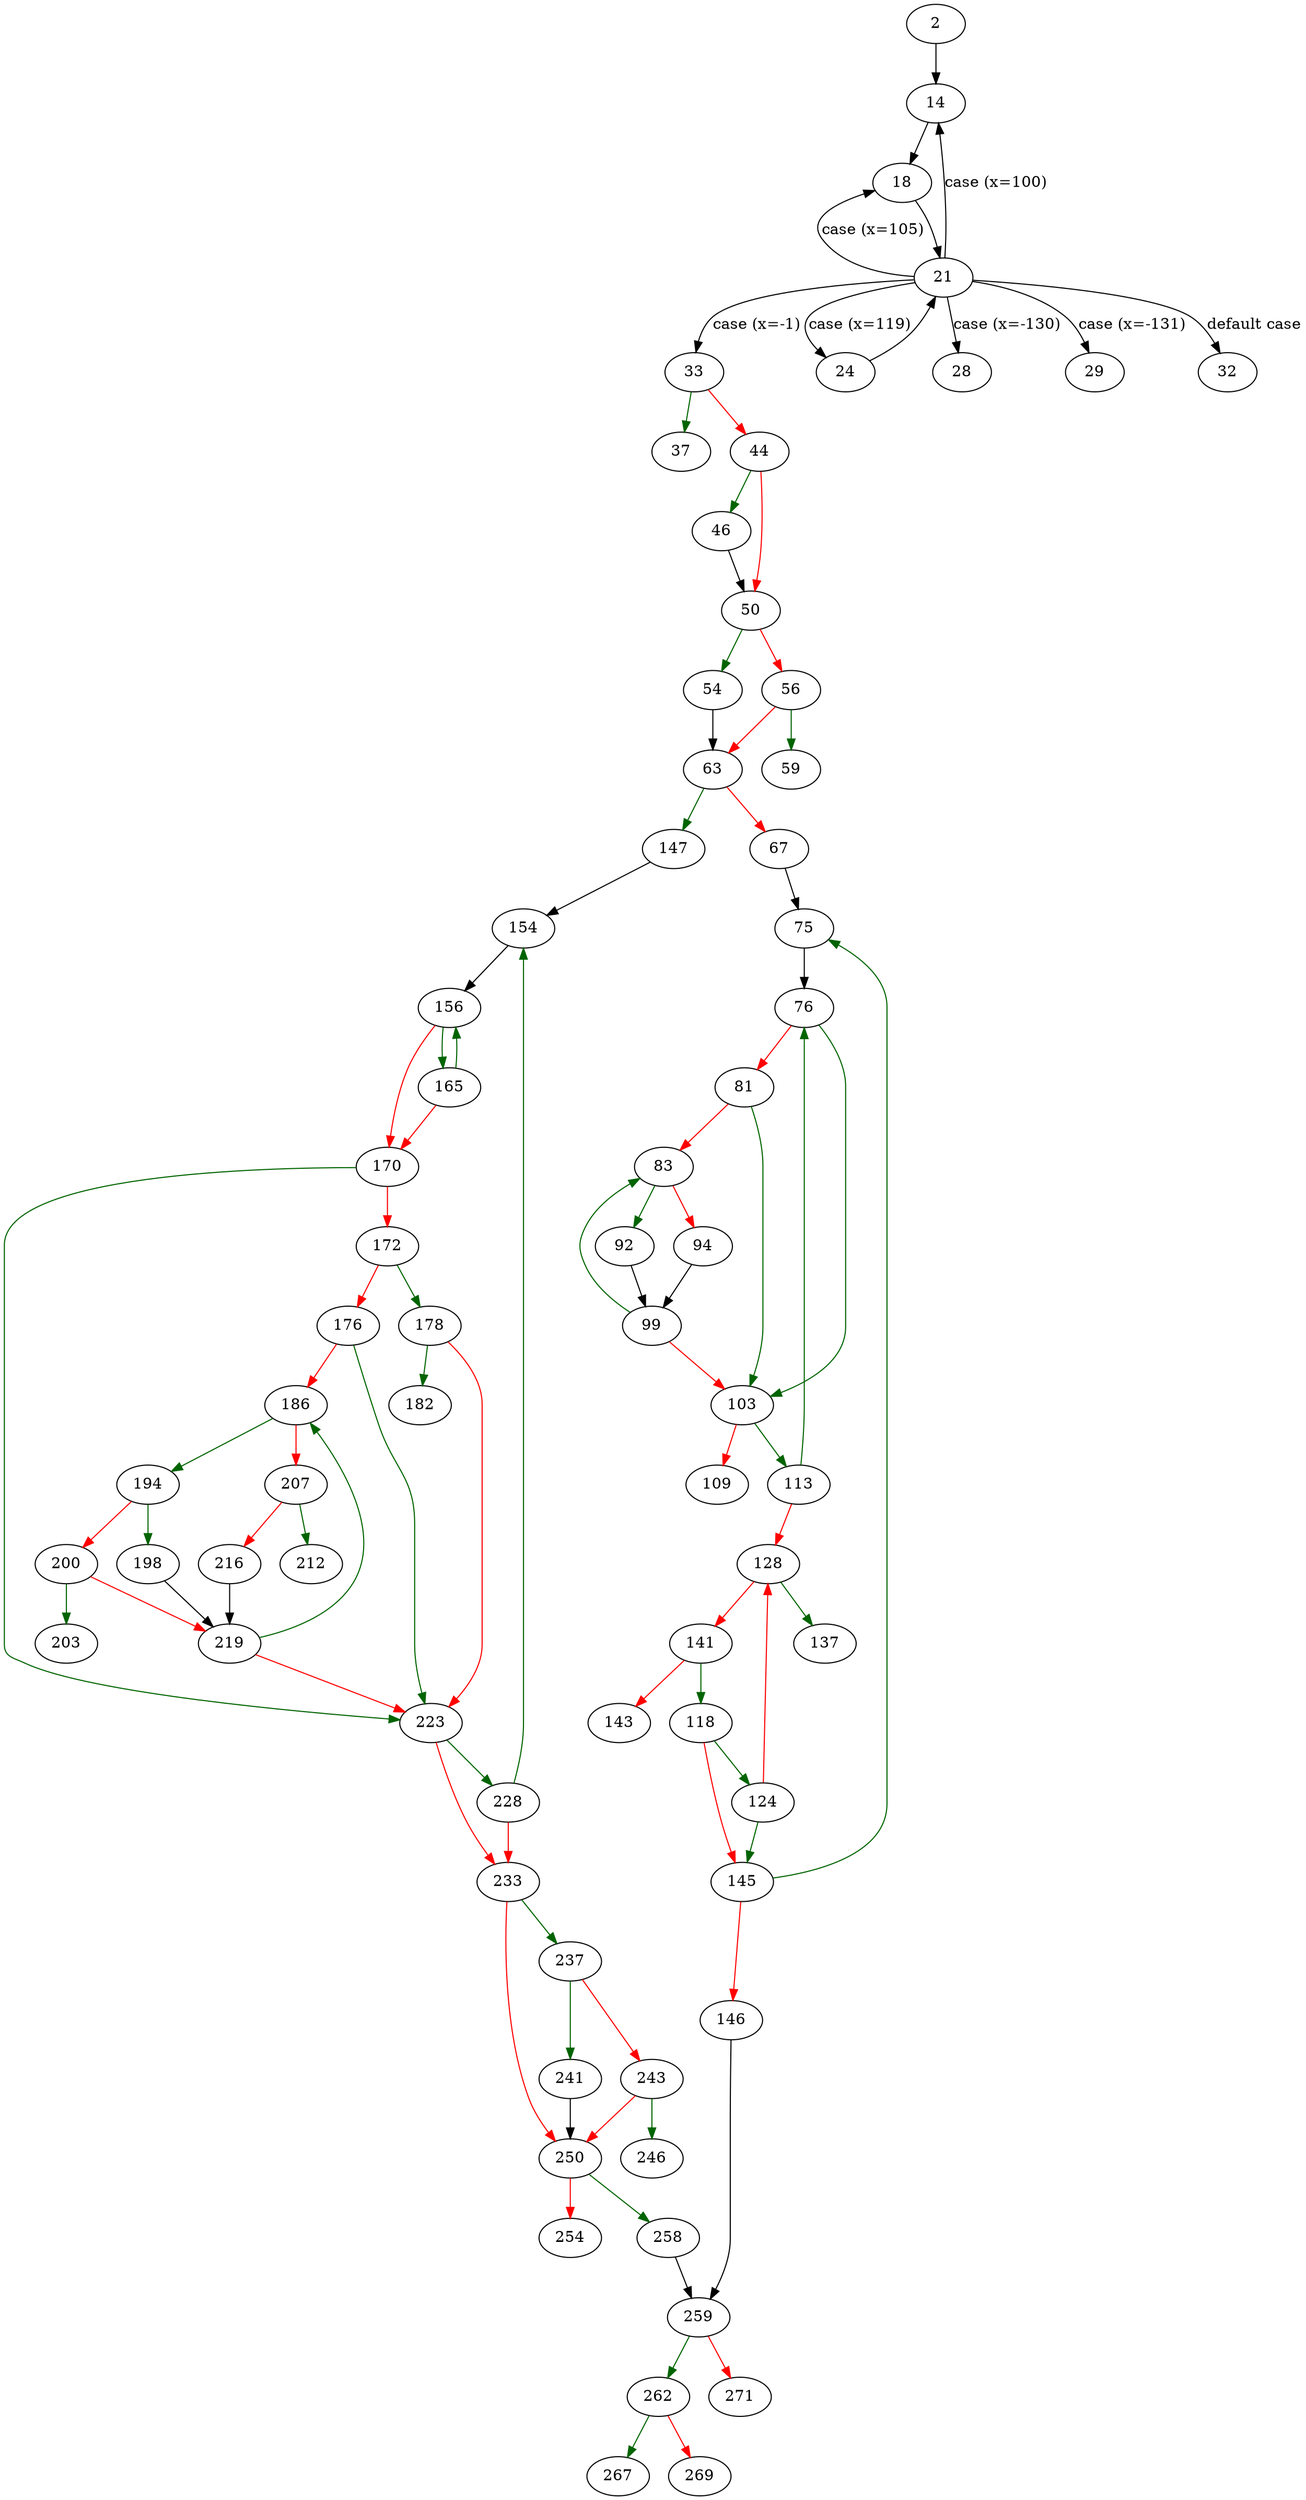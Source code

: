 strict digraph "main" {
	// Node definitions.
	2 [entry=true];
	14;
	18;
	21;
	33;
	24;
	28;
	29;
	32;
	37;
	44;
	46;
	50;
	54;
	56;
	63;
	59;
	147;
	67;
	75;
	76;
	103;
	81;
	83;
	92;
	94;
	99;
	113;
	109;
	128;
	118;
	124;
	145;
	137;
	141;
	143;
	146;
	259;
	154;
	156;
	165;
	170;
	223;
	172;
	178;
	176;
	186;
	182;
	194;
	207;
	198;
	200;
	219;
	203;
	212;
	216;
	228;
	233;
	237;
	250;
	241;
	243;
	246;
	258;
	254;
	262;
	271;
	267;
	269;

	// Edge definitions.
	2 -> 14;
	14 -> 18;
	18 -> 21;
	21 -> 14 [
		cond="case (x=100)"
		label="case (x=100)"
	];
	21 -> 18 [
		cond="case (x=105)"
		label="case (x=105)"
	];
	21 -> 33 [
		cond="case (x=-1)"
		label="case (x=-1)"
	];
	21 -> 24 [
		cond="case (x=119)"
		label="case (x=119)"
	];
	21 -> 28 [
		cond="case (x=-130)"
		label="case (x=-130)"
	];
	21 -> 29 [
		cond="case (x=-131)"
		label="case (x=-131)"
	];
	21 -> 32 [
		cond="default case"
		label="default case"
	];
	33 -> 37 [
		color=darkgreen
		cond=true
	];
	33 -> 44 [
		color=red
		cond=false
	];
	24 -> 21;
	44 -> 46 [
		color=darkgreen
		cond=true
	];
	44 -> 50 [
		color=red
		cond=false
	];
	46 -> 50;
	50 -> 54 [
		color=darkgreen
		cond=true
	];
	50 -> 56 [
		color=red
		cond=false
	];
	54 -> 63;
	56 -> 63 [
		color=red
		cond=false
	];
	56 -> 59 [
		color=darkgreen
		cond=true
	];
	63 -> 147 [
		color=darkgreen
		cond=true
	];
	63 -> 67 [
		color=red
		cond=false
	];
	147 -> 154;
	67 -> 75;
	75 -> 76;
	76 -> 103 [
		color=darkgreen
		cond=true
	];
	76 -> 81 [
		color=red
		cond=false
	];
	103 -> 113 [
		color=darkgreen
		cond=true
	];
	103 -> 109 [
		color=red
		cond=false
	];
	81 -> 103 [
		color=darkgreen
		cond=true
	];
	81 -> 83 [
		color=red
		cond=false
	];
	83 -> 92 [
		color=darkgreen
		cond=true
	];
	83 -> 94 [
		color=red
		cond=false
	];
	92 -> 99;
	94 -> 99;
	99 -> 103 [
		color=red
		cond=false
	];
	99 -> 83 [
		color=darkgreen
		cond=true
	];
	113 -> 76 [
		color=darkgreen
		cond=true
	];
	113 -> 128 [
		color=red
		cond=false
	];
	128 -> 137 [
		color=darkgreen
		cond=true
	];
	128 -> 141 [
		color=red
		cond=false
	];
	118 -> 124 [
		color=darkgreen
		cond=true
	];
	118 -> 145 [
		color=red
		cond=false
	];
	124 -> 128 [
		color=red
		cond=false
	];
	124 -> 145 [
		color=darkgreen
		cond=true
	];
	145 -> 75 [
		color=darkgreen
		cond=true
	];
	145 -> 146 [
		color=red
		cond=false
	];
	141 -> 118 [
		color=darkgreen
		cond=true
	];
	141 -> 143 [
		color=red
		cond=false
	];
	146 -> 259;
	259 -> 262 [
		color=darkgreen
		cond=true
	];
	259 -> 271 [
		color=red
		cond=false
	];
	154 -> 156;
	156 -> 165 [
		color=darkgreen
		cond=true
	];
	156 -> 170 [
		color=red
		cond=false
	];
	165 -> 156 [
		color=darkgreen
		cond=true
	];
	165 -> 170 [
		color=red
		cond=false
	];
	170 -> 223 [
		color=darkgreen
		cond=true
	];
	170 -> 172 [
		color=red
		cond=false
	];
	223 -> 228 [
		color=darkgreen
		cond=true
	];
	223 -> 233 [
		color=red
		cond=false
	];
	172 -> 178 [
		color=darkgreen
		cond=true
	];
	172 -> 176 [
		color=red
		cond=false
	];
	178 -> 223 [
		color=red
		cond=false
	];
	178 -> 182 [
		color=darkgreen
		cond=true
	];
	176 -> 223 [
		color=darkgreen
		cond=true
	];
	176 -> 186 [
		color=red
		cond=false
	];
	186 -> 194 [
		color=darkgreen
		cond=true
	];
	186 -> 207 [
		color=red
		cond=false
	];
	194 -> 198 [
		color=darkgreen
		cond=true
	];
	194 -> 200 [
		color=red
		cond=false
	];
	207 -> 212 [
		color=darkgreen
		cond=true
	];
	207 -> 216 [
		color=red
		cond=false
	];
	198 -> 219;
	200 -> 219 [
		color=red
		cond=false
	];
	200 -> 203 [
		color=darkgreen
		cond=true
	];
	219 -> 223 [
		color=red
		cond=false
	];
	219 -> 186 [
		color=darkgreen
		cond=true
	];
	216 -> 219;
	228 -> 154 [
		color=darkgreen
		cond=true
	];
	228 -> 233 [
		color=red
		cond=false
	];
	233 -> 237 [
		color=darkgreen
		cond=true
	];
	233 -> 250 [
		color=red
		cond=false
	];
	237 -> 241 [
		color=darkgreen
		cond=true
	];
	237 -> 243 [
		color=red
		cond=false
	];
	250 -> 258 [
		color=darkgreen
		cond=true
	];
	250 -> 254 [
		color=red
		cond=false
	];
	241 -> 250;
	243 -> 250 [
		color=red
		cond=false
	];
	243 -> 246 [
		color=darkgreen
		cond=true
	];
	258 -> 259;
	262 -> 267 [
		color=darkgreen
		cond=true
	];
	262 -> 269 [
		color=red
		cond=false
	];
}